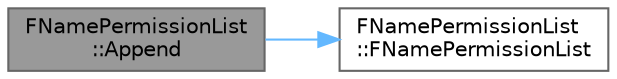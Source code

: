 digraph "FNamePermissionList::Append"
{
 // INTERACTIVE_SVG=YES
 // LATEX_PDF_SIZE
  bgcolor="transparent";
  edge [fontname=Helvetica,fontsize=10,labelfontname=Helvetica,labelfontsize=10];
  node [fontname=Helvetica,fontsize=10,shape=box,height=0.2,width=0.4];
  rankdir="LR";
  Node1 [id="Node000001",label="FNamePermissionList\l::Append",height=0.2,width=0.4,color="gray40", fillcolor="grey60", style="filled", fontcolor="black",tooltip="Add the specified filters to this one."];
  Node1 -> Node2 [id="edge1_Node000001_Node000002",color="steelblue1",style="solid",tooltip=" "];
  Node2 [id="Node000002",label="FNamePermissionList\l::FNamePermissionList",height=0.2,width=0.4,color="grey40", fillcolor="white", style="filled",URL="$de/d85/classFNamePermissionList.html#a29848632f9e7f15322b3d61a5fb233c6",tooltip=" "];
}
